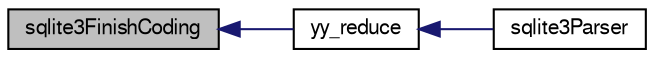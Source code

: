 digraph "sqlite3FinishCoding"
{
  edge [fontname="FreeSans",fontsize="10",labelfontname="FreeSans",labelfontsize="10"];
  node [fontname="FreeSans",fontsize="10",shape=record];
  rankdir="LR";
  Node541318 [label="sqlite3FinishCoding",height=0.2,width=0.4,color="black", fillcolor="grey75", style="filled", fontcolor="black"];
  Node541318 -> Node541319 [dir="back",color="midnightblue",fontsize="10",style="solid",fontname="FreeSans"];
  Node541319 [label="yy_reduce",height=0.2,width=0.4,color="black", fillcolor="white", style="filled",URL="$sqlite3_8c.html#a7c419a9b25711c666a9a2449ef377f14"];
  Node541319 -> Node541320 [dir="back",color="midnightblue",fontsize="10",style="solid",fontname="FreeSans"];
  Node541320 [label="sqlite3Parser",height=0.2,width=0.4,color="black", fillcolor="white", style="filled",URL="$sqlite3_8c.html#a0327d71a5fabe0b6a343d78a2602e72a"];
}
